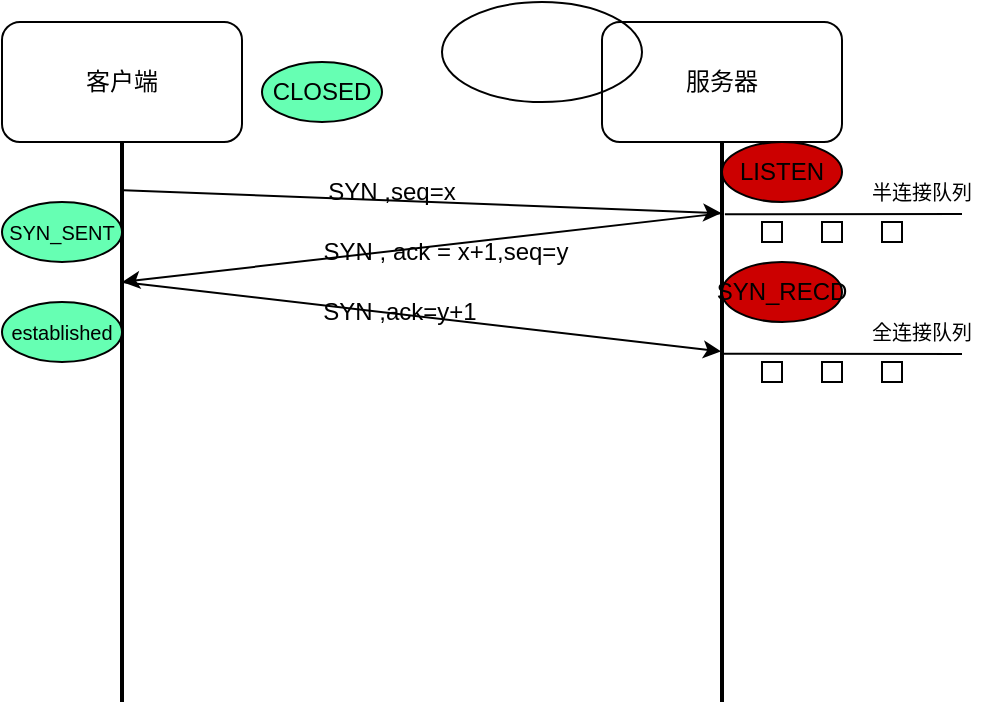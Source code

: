 <mxfile>
    <diagram id="pLVbdytqGveE6dHU4_2u" name="第 1 页">
        <mxGraphModel dx="355" dy="205" grid="1" gridSize="10" guides="1" tooltips="1" connect="1" arrows="1" fold="1" page="1" pageScale="1" pageWidth="827" pageHeight="1169" math="0" shadow="0">
            <root>
                <mxCell id="0"/>
                <mxCell id="1" parent="0"/>
                <mxCell id="2" value="客户端" style="rounded=1;whiteSpace=wrap;html=1;" vertex="1" parent="1">
                    <mxGeometry x="170" y="60" width="120" height="60" as="geometry"/>
                </mxCell>
                <mxCell id="6" value="" style="line;strokeWidth=2;direction=south;html=1;" vertex="1" parent="1">
                    <mxGeometry x="225" y="120" width="10" height="280" as="geometry"/>
                </mxCell>
                <mxCell id="7" value="服务器" style="rounded=1;whiteSpace=wrap;html=1;" vertex="1" parent="1">
                    <mxGeometry x="470" y="60" width="120" height="60" as="geometry"/>
                </mxCell>
                <mxCell id="8" value="" style="line;strokeWidth=2;direction=south;html=1;" vertex="1" parent="1">
                    <mxGeometry x="525" y="120" width="10" height="280" as="geometry"/>
                </mxCell>
                <mxCell id="9" value="" style="endArrow=classic;html=1;exitX=0.086;exitY=0.426;exitDx=0;exitDy=0;exitPerimeter=0;entryX=0.127;entryY=0.541;entryDx=0;entryDy=0;entryPerimeter=0;" edge="1" parent="1" source="6" target="8">
                    <mxGeometry width="50" height="50" relative="1" as="geometry">
                        <mxPoint x="370" y="260" as="sourcePoint"/>
                        <mxPoint x="420" y="210" as="targetPoint"/>
                    </mxGeometry>
                </mxCell>
                <mxCell id="10" value="SYN ,seq=x" style="text;html=1;strokeColor=none;fillColor=none;align=center;verticalAlign=middle;whiteSpace=wrap;rounded=0;" vertex="1" parent="1">
                    <mxGeometry x="320" y="140" width="90" height="10" as="geometry"/>
                </mxCell>
                <mxCell id="11" value="" style="endArrow=classic;html=1;exitX=0.127;exitY=0.471;exitDx=0;exitDy=0;exitPerimeter=0;entryX=0.25;entryY=0.5;entryDx=0;entryDy=0;entryPerimeter=0;" edge="1" parent="1" source="8" target="6">
                    <mxGeometry width="50" height="50" relative="1" as="geometry">
                        <mxPoint x="400" y="250" as="sourcePoint"/>
                        <mxPoint x="450" y="200" as="targetPoint"/>
                    </mxGeometry>
                </mxCell>
                <mxCell id="12" value="" style="endArrow=classic;html=1;exitX=0.25;exitY=0.5;exitDx=0;exitDy=0;exitPerimeter=0;entryX=0.374;entryY=0.537;entryDx=0;entryDy=0;entryPerimeter=0;" edge="1" parent="1" source="6" target="8">
                    <mxGeometry width="50" height="50" relative="1" as="geometry">
                        <mxPoint x="240.74" y="154.08" as="sourcePoint"/>
                        <mxPoint x="539.59" y="165.56" as="targetPoint"/>
                    </mxGeometry>
                </mxCell>
                <mxCell id="13" value="SYN , ack = x+1,seq=y" style="text;html=1;strokeColor=none;fillColor=none;align=center;verticalAlign=middle;whiteSpace=wrap;rounded=0;" vertex="1" parent="1">
                    <mxGeometry x="324" y="170" width="136" height="10" as="geometry"/>
                </mxCell>
                <mxCell id="15" value="SYN ,ack=y+1" style="text;html=1;strokeColor=none;fillColor=none;align=center;verticalAlign=middle;whiteSpace=wrap;rounded=0;" vertex="1" parent="1">
                    <mxGeometry x="324" y="200" width="90" height="10" as="geometry"/>
                </mxCell>
                <mxCell id="19" value="LISTEN" style="ellipse;whiteSpace=wrap;html=1;fillStyle=auto;fillColor=#CC0000;" vertex="1" parent="1">
                    <mxGeometry x="530" y="120" width="60" height="30" as="geometry"/>
                </mxCell>
                <mxCell id="20" value="CLOSED" style="ellipse;whiteSpace=wrap;html=1;fillStyle=auto;fillColor=#66FFB3;" vertex="1" parent="1">
                    <mxGeometry x="300" y="80" width="60" height="30" as="geometry"/>
                </mxCell>
                <mxCell id="21" value="" style="ellipse;whiteSpace=wrap;html=1;fillStyle=auto;fillColor=none;" vertex="1" parent="1">
                    <mxGeometry x="390" y="50" width="100" height="50" as="geometry"/>
                </mxCell>
                <mxCell id="22" value="&lt;font style=&quot;font-size: 10px;&quot;&gt;SYN_SENT&lt;/font&gt;" style="ellipse;whiteSpace=wrap;html=1;fillStyle=auto;fillColor=#66FFB3;" vertex="1" parent="1">
                    <mxGeometry x="170" y="150" width="60" height="30" as="geometry"/>
                </mxCell>
                <mxCell id="23" value="&lt;span style=&quot;font-size: 10px;&quot;&gt;established&lt;/span&gt;" style="ellipse;whiteSpace=wrap;html=1;fillStyle=auto;fillColor=#66FFB3;" vertex="1" parent="1">
                    <mxGeometry x="170" y="200" width="60" height="30" as="geometry"/>
                </mxCell>
                <mxCell id="24" value="SYN_RECD" style="ellipse;whiteSpace=wrap;html=1;fillStyle=auto;fillColor=#CC0000;" vertex="1" parent="1">
                    <mxGeometry x="530" y="180" width="60" height="30" as="geometry"/>
                </mxCell>
                <mxCell id="25" value="" style="endArrow=none;html=1;fontSize=10;exitX=0.129;exitY=0.355;exitDx=0;exitDy=0;exitPerimeter=0;" edge="1" parent="1" source="8">
                    <mxGeometry width="50" height="50" relative="1" as="geometry">
                        <mxPoint x="550" y="160" as="sourcePoint"/>
                        <mxPoint x="650" y="156" as="targetPoint"/>
                    </mxGeometry>
                </mxCell>
                <mxCell id="26" value="" style="whiteSpace=wrap;html=1;aspect=fixed;fillStyle=auto;fontSize=10;fillColor=none;" vertex="1" parent="1">
                    <mxGeometry x="580" y="160" width="10" height="10" as="geometry"/>
                </mxCell>
                <mxCell id="27" value="半连接队列" style="text;html=1;strokeColor=none;fillColor=none;align=center;verticalAlign=middle;whiteSpace=wrap;rounded=0;fillStyle=auto;fontSize=10;" vertex="1" parent="1">
                    <mxGeometry x="600" y="140" width="60" height="10" as="geometry"/>
                </mxCell>
                <mxCell id="28" value="" style="endArrow=none;html=1;fontSize=10;exitX=0.378;exitY=0.55;exitDx=0;exitDy=0;exitPerimeter=0;" edge="1" parent="1" source="8">
                    <mxGeometry width="50" height="50" relative="1" as="geometry">
                        <mxPoint x="535.0" y="230.12" as="sourcePoint"/>
                        <mxPoint x="650" y="226" as="targetPoint"/>
                    </mxGeometry>
                </mxCell>
                <mxCell id="29" value="全连接队列" style="text;html=1;strokeColor=none;fillColor=none;align=center;verticalAlign=middle;whiteSpace=wrap;rounded=0;fillStyle=auto;fontSize=10;" vertex="1" parent="1">
                    <mxGeometry x="600" y="210" width="60" height="10" as="geometry"/>
                </mxCell>
                <mxCell id="30" value="" style="whiteSpace=wrap;html=1;aspect=fixed;fillStyle=auto;fontSize=10;fillColor=none;" vertex="1" parent="1">
                    <mxGeometry x="610" y="160" width="10" height="10" as="geometry"/>
                </mxCell>
                <mxCell id="31" value="" style="whiteSpace=wrap;html=1;aspect=fixed;fillStyle=auto;fontSize=10;fillColor=none;" vertex="1" parent="1">
                    <mxGeometry x="550" y="160" width="10" height="10" as="geometry"/>
                </mxCell>
                <mxCell id="32" value="" style="whiteSpace=wrap;html=1;aspect=fixed;fillStyle=auto;fontSize=10;fillColor=none;" vertex="1" parent="1">
                    <mxGeometry x="610" y="230" width="10" height="10" as="geometry"/>
                </mxCell>
                <mxCell id="33" value="" style="whiteSpace=wrap;html=1;aspect=fixed;fillStyle=auto;fontSize=10;fillColor=none;" vertex="1" parent="1">
                    <mxGeometry x="580" y="230" width="10" height="10" as="geometry"/>
                </mxCell>
                <mxCell id="34" value="" style="whiteSpace=wrap;html=1;aspect=fixed;fillStyle=auto;fontSize=10;fillColor=none;" vertex="1" parent="1">
                    <mxGeometry x="550" y="230" width="10" height="10" as="geometry"/>
                </mxCell>
            </root>
        </mxGraphModel>
    </diagram>
</mxfile>